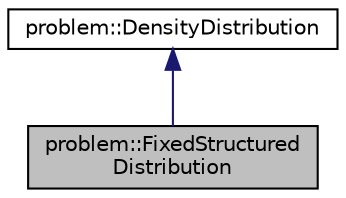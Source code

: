 digraph "problem::FixedStructuredDistribution"
{
 // LATEX_PDF_SIZE
  edge [fontname="Helvetica",fontsize="10",labelfontname="Helvetica",labelfontsize="10"];
  node [fontname="Helvetica",fontsize="10",shape=record];
  Node1 [label="problem::FixedStructured\lDistribution",height=0.2,width=0.4,color="black", fillcolor="grey75", style="filled", fontcolor="black",tooltip=" "];
  Node2 -> Node1 [dir="back",color="midnightblue",fontsize="10",style="solid",fontname="Helvetica"];
  Node2 [label="problem::DensityDistribution",height=0.2,width=0.4,color="black", fillcolor="white", style="filled",URL="$classproblem_1_1DensityDistribution.html",tooltip=" "];
}
